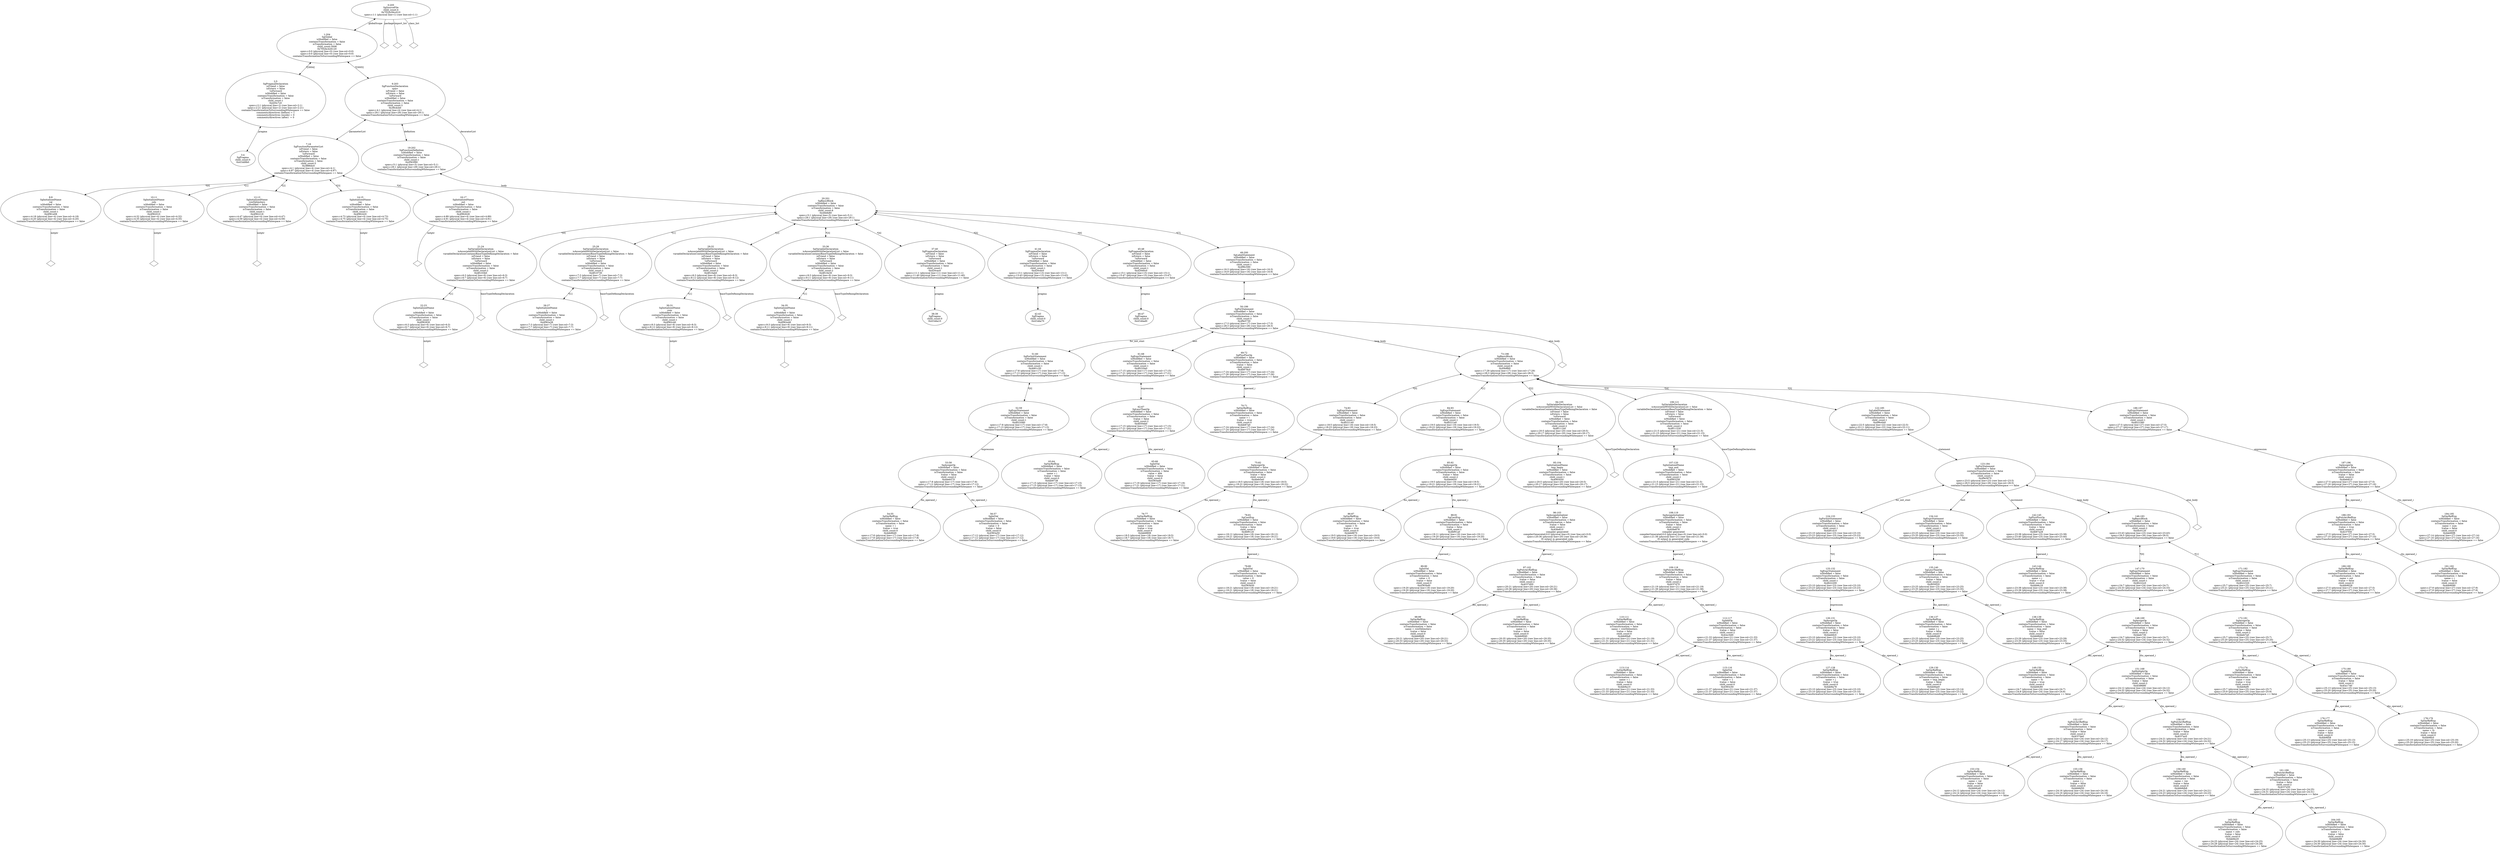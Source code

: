 digraph "G./spmv.c.dot" {
"0x41dd9b0"[label="3:4\nSgPragma\nchild_count:0\n0x41dd9b0\n" ];
"0x420c7c0"[label="2:5\nSgPragmaDeclaration\n isFriend = false \n isExtern = false \n!isForward\nisModified = false\ncontainsTransformation = false\nisTransformation = false\nchild_count:1\n0x420c7c0\nspmv.c:2:1 (physical line=2) (raw line:col=2:1)\nspmv.c:2:21 (physical line=2) (raw line:col=2:21)\ncontainsTransformationToSurroundingWhitespace == false\ncomments/directives (before) = 1\ncomments/directives (inside) = 0\ncomments/directives (after)  = 0\n" ];
"0x420c7c0" -> "0x41dd9b0"[label="pragma" dir=both ];
"0x4081e08"[label="8:9\nSgInitializedName\nval\nisModified = false\ncontainsTransformation = false\nisTransformation = false\nchild_count:1\n0x4081e08\nspmv.c:4:18 (physical line=4) (raw line:col=4:18)\nspmv.c:4:20 (physical line=4) (raw line:col=4:20)\ncontainsTransformationToSurroundingWhitespace == false\n" ];
"0x4081e08" -> "0x4081e08__initptr__null"[label="initptr" dir=none ];
"0x4081e08__initptr__null"[label="" shape=diamond ];
"0x4082010"[label="10:11\nSgInitializedName\ncols\nisModified = false\ncontainsTransformation = false\nisTransformation = false\nchild_count:1\n0x4082010\nspmv.c:4:32 (physical line=4) (raw line:col=4:32)\nspmv.c:4:35 (physical line=4) (raw line:col=4:35)\ncontainsTransformationToSurroundingWhitespace == false\n" ];
"0x4082010" -> "0x4082010__initptr__null"[label="initptr" dir=none ];
"0x4082010__initptr__null"[label="" shape=diamond ];
"0x4082218"[label="12:13\nSgInitializedName\nrowDelimiters\nisModified = false\ncontainsTransformation = false\nisTransformation = false\nchild_count:1\n0x4082218\nspmv.c:4:47 (physical line=4) (raw line:col=4:47)\nspmv.c:4:59 (physical line=4) (raw line:col=4:59)\ncontainsTransformationToSurroundingWhitespace == false\n" ];
"0x4082218" -> "0x4082218__initptr__null"[label="initptr" dir=none ];
"0x4082218__initptr__null"[label="" shape=diamond ];
"0x4082420"[label="14:15\nSgInitializedName\nvec\nisModified = false\ncontainsTransformation = false\nisTransformation = false\nchild_count:1\n0x4082420\nspmv.c:4:73 (physical line=4) (raw line:col=4:73)\nspmv.c:4:75 (physical line=4) (raw line:col=4:75)\ncontainsTransformationToSurroundingWhitespace == false\n" ];
"0x4082420" -> "0x4082420__initptr__null"[label="initptr" dir=none ];
"0x4082420__initptr__null"[label="" shape=diamond ];
"0x4082628"[label="16:17\nSgInitializedName\nout\nisModified = false\ncontainsTransformation = false\nisTransformation = false\nchild_count:1\n0x4082628\nspmv.c:4:89 (physical line=4) (raw line:col=4:89)\nspmv.c:4:91 (physical line=4) (raw line:col=4:91)\ncontainsTransformationToSurroundingWhitespace == false\n" ];
"0x4082628" -> "0x4082628__initptr__null"[label="initptr" dir=none ];
"0x4082628__initptr__null"[label="" shape=diamond ];
"0x3886dc0"[label="7:18\nSgFunctionParameterList\n isFriend = false \n isExtern = false \n!isForward\nisModified = false\ncontainsTransformation = false\nisTransformation = false\nchild_count:5\n0x3886dc0\nspmv.c:4:1 (physical line=4) (raw line:col=4:1)\nspmv.c:4:97 (physical line=4) (raw line:col=4:97)\ncontainsTransformationToSurroundingWhitespace == false\n" ];
"0x3886dc0" -> "0x4081e08"[label="*[0]" dir=both ];
"0x3886dc0" -> "0x4082010"[label="*[1]" dir=both ];
"0x3886dc0" -> "0x4082218"[label="*[2]" dir=both ];
"0x3886dc0" -> "0x4082420"[label="*[3]" dir=both ];
"0x3886dc0" -> "0x4082628"[label="*[4]" dir=both ];
"0x4082830"[label="22:23\nSgInitializedName\ni\nisModified = false\ncontainsTransformation = false\nisTransformation = false\nchild_count:1\n0x4082830\nspmv.c:6:3 (physical line=6) (raw line:col=6:3)\nspmv.c:6:7 (physical line=6) (raw line:col=6:7)\ncontainsTransformationToSurroundingWhitespace == false\n" ];
"0x4082830" -> "0x4082830__initptr__null"[label="initptr" dir=none ];
"0x4082830__initptr__null"[label="" shape=diamond ];
"0x46103b0"[label="21:24\nSgVariableDeclaration\n isAssociatedWithDeclarationList = false \n variableDeclarationContainsBaseTypeDefiningDeclaration = false \n isFriend = false \n isExtern = false \n!isForward\nisModified = false\ncontainsTransformation = false\nisTransformation = false\nchild_count:2\n0x46103b0\nspmv.c:6:3 (physical line=6) (raw line:col=6:3)\nspmv.c:6:7 (physical line=6) (raw line:col=6:7)\ncontainsTransformationToSurroundingWhitespace == false\n" ];
"0x46103b0" -> "0x46103b0__baseTypeDefiningDeclaration__null"[label="baseTypeDefiningDeclaration" dir=none ];
"0x46103b0__baseTypeDefiningDeclaration__null"[label="" shape=diamond ];
"0x46103b0" -> "0x4082830"[label="*[1]" dir=both ];
"0x4082a38"[label="26:27\nSgInitializedName\nj\nisModified = false\ncontainsTransformation = false\nisTransformation = false\nchild_count:1\n0x4082a38\nspmv.c:7:3 (physical line=7) (raw line:col=7:3)\nspmv.c:7:7 (physical line=7) (raw line:col=7:7)\ncontainsTransformationToSurroundingWhitespace == false\n" ];
"0x4082a38" -> "0x4082a38__initptr__null"[label="initptr" dir=none ];
"0x4082a38__initptr__null"[label="" shape=diamond ];
"0x4610730"[label="25:28\nSgVariableDeclaration\n isAssociatedWithDeclarationList = false \n variableDeclarationContainsBaseTypeDefiningDeclaration = false \n isFriend = false \n isExtern = false \n!isForward\nisModified = false\ncontainsTransformation = false\nisTransformation = false\nchild_count:2\n0x4610730\nspmv.c:7:3 (physical line=7) (raw line:col=7:3)\nspmv.c:7:7 (physical line=7) (raw line:col=7:7)\ncontainsTransformationToSurroundingWhitespace == false\n" ];
"0x4610730" -> "0x4610730__baseTypeDefiningDeclaration__null"[label="baseTypeDefiningDeclaration" dir=none ];
"0x4610730__baseTypeDefiningDeclaration__null"[label="" shape=diamond ];
"0x4610730" -> "0x4082a38"[label="*[1]" dir=both ];
"0x4082c40"[label="30:31\nSgInitializedName\nsum\nisModified = false\ncontainsTransformation = false\nisTransformation = false\nchild_count:1\n0x4082c40\nspmv.c:8:3 (physical line=8) (raw line:col=8:3)\nspmv.c:8:12 (physical line=8) (raw line:col=8:12)\ncontainsTransformationToSurroundingWhitespace == false\n" ];
"0x4082c40" -> "0x4082c40__initptr__null"[label="initptr" dir=none ];
"0x4082c40__initptr__null"[label="" shape=diamond ];
"0x4610ab0"[label="29:32\nSgVariableDeclaration\n isAssociatedWithDeclarationList = false \n variableDeclarationContainsBaseTypeDefiningDeclaration = false \n isFriend = false \n isExtern = false \n!isForward\nisModified = false\ncontainsTransformation = false\nisTransformation = false\nchild_count:2\n0x4610ab0\nspmv.c:8:3 (physical line=8) (raw line:col=8:3)\nspmv.c:8:12 (physical line=8) (raw line:col=8:12)\ncontainsTransformationToSurroundingWhitespace == false\n" ];
"0x4610ab0" -> "0x4610ab0__baseTypeDefiningDeclaration__null"[label="baseTypeDefiningDeclaration" dir=none ];
"0x4610ab0__baseTypeDefiningDeclaration__null"[label="" shape=diamond ];
"0x4610ab0" -> "0x4082c40"[label="*[1]" dir=both ];
"0x4082e48"[label="34:35\nSgInitializedName\nSi\nisModified = false\ncontainsTransformation = false\nisTransformation = false\nchild_count:1\n0x4082e48\nspmv.c:9:3 (physical line=9) (raw line:col=9:3)\nspmv.c:9:11 (physical line=9) (raw line:col=9:11)\ncontainsTransformationToSurroundingWhitespace == false\n" ];
"0x4082e48" -> "0x4082e48__initptr__null"[label="initptr" dir=none ];
"0x4082e48__initptr__null"[label="" shape=diamond ];
"0x4610e30"[label="33:36\nSgVariableDeclaration\n isAssociatedWithDeclarationList = false \n variableDeclarationContainsBaseTypeDefiningDeclaration = false \n isFriend = false \n isExtern = false \n!isForward\nisModified = false\ncontainsTransformation = false\nisTransformation = false\nchild_count:2\n0x4610e30\nspmv.c:9:3 (physical line=9) (raw line:col=9:3)\nspmv.c:9:11 (physical line=9) (raw line:col=9:11)\ncontainsTransformationToSurroundingWhitespace == false\n" ];
"0x4610e30" -> "0x4610e30__baseTypeDefiningDeclaration__null"[label="baseTypeDefiningDeclaration" dir=none ];
"0x4610e30__baseTypeDefiningDeclaration__null"[label="" shape=diamond ];
"0x4610e30" -> "0x4082e48"[label="*[1]" dir=both ];
"0x41dda10"[label="38:39\nSgPragma\nchild_count:0\n0x41dda10\n" ];
"0x420cac0"[label="37:40\nSgPragmaDeclaration\n isFriend = false \n isExtern = false \n!isForward\nisModified = false\ncontainsTransformation = false\nisTransformation = false\nchild_count:1\n0x420cac0\nspmv.c:11:1 (physical line=11) (raw line:col=11:1)\nspmv.c:11:40 (physical line=11) (raw line:col=11:40)\ncontainsTransformationToSurroundingWhitespace == false\n" ];
"0x420cac0" -> "0x41dda10"[label="pragma" dir=both ];
"0x41dda70"[label="42:43\nSgPragma\nchild_count:0\n0x41dda70\n" ];
"0x420cdc0"[label="41:44\nSgPragmaDeclaration\n isFriend = false \n isExtern = false \n!isForward\nisModified = false\ncontainsTransformation = false\nisTransformation = false\nchild_count:1\n0x420cdc0\nspmv.c:13:1 (physical line=13) (raw line:col=13:1)\nspmv.c:13:43 (physical line=13) (raw line:col=13:43)\ncontainsTransformationToSurroundingWhitespace == false\n" ];
"0x420cdc0" -> "0x41dda70"[label="pragma" dir=both ];
"0x41ddad0"[label="46:47\nSgPragma\nchild_count:0\n0x41ddad0\n" ];
"0x420d0c0"[label="45:48\nSgPragmaDeclaration\n isFriend = false \n isExtern = false \n!isForward\nisModified = false\ncontainsTransformation = false\nisTransformation = false\nchild_count:1\n0x420d0c0\nspmv.c:15:1 (physical line=15) (raw line:col=15:1)\nspmv.c:15:47 (physical line=15) (raw line:col=15:47)\ncontainsTransformationToSurroundingWhitespace == false\n" ];
"0x420d0c0" -> "0x41ddad0"[label="pragma" dir=both ];
"0x4ab86d0"[label="54:55\nSgVarRefExp\nisModified = false\ncontainsTransformation = false\nisTransformation = false\n name = i\n lvalue = true\nchild_count:0\n0x4ab86d0\nspmv.c:17:8 (physical line=17) (raw line:col=17:8)\nspmv.c:17:8 (physical line=17) (raw line:col=17:8)\ncontainsTransformationToSurroundingWhitespace == false\n" ];
"0x4383a50"[label="56:57\nSgIntVal\nisModified = false\ncontainsTransformation = false\nisTransformation = false\n value = 0\n lvalue = false\nchild_count:0\n0x4383a50\nspmv.c:17:12 (physical line=17) (raw line:col=17:12)\nspmv.c:17:12 (physical line=17) (raw line:col=17:12)\ncontainsTransformationToSurroundingWhitespace == false\n" ];
"0x4aeb570"[label="53:58\nSgAssignOp\nisModified = false\ncontainsTransformation = false\nisTransformation = false\n lvalue = false\nchild_count:2\n0x4aeb570\nspmv.c:17:8 (physical line=17) (raw line:col=17:8)\nspmv.c:17:12 (physical line=17) (raw line:col=17:12)\ncontainsTransformationToSurroundingWhitespace == false\n" ];
"0x4aeb570" -> "0x4ab86d0"[label="lhs_operand_i" dir=both ];
"0x4aeb570" -> "0x4383a50"[label="rhs_operand_i" dir=both ];
"0x4b22080"[label="52:59\nSgExprStatement\nisModified = false\ncontainsTransformation = false\nisTransformation = false\nchild_count:1\n0x4b22080\nspmv.c:17:8 (physical line=17) (raw line:col=17:8)\nspmv.c:17:13 (physical line=17) (raw line:col=17:13)\ncontainsTransformationToSurroundingWhitespace == false\n" ];
"0x4b22080" -> "0x4aeb570"[label="expression" dir=both ];
"0x4a81c30"[label="51:60\nSgForInitStatement\nisModified = false\ncontainsTransformation = false\nisTransformation = false\nchild_count:1\n0x4a81c30\nspmv.c:17:8 (physical line=17) (raw line:col=17:8)\nspmv.c:17:13 (physical line=17) (raw line:col=17:13)\ncontainsTransformationToSurroundingWhitespace == false\n" ];
"0x4a81c30" -> "0x4b22080"[label="*[0]" dir=both ];
"0x4ab8738"[label="63:64\nSgVarRefExp\nisModified = false\ncontainsTransformation = false\nisTransformation = false\n name = i\n lvalue = false\nchild_count:0\n0x4ab8738\nspmv.c:17:15 (physical line=17) (raw line:col=17:15)\nspmv.c:17:15 (physical line=17) (raw line:col=17:15)\ncontainsTransformationToSurroundingWhitespace == false\n" ];
"0x4383ad0"[label="65:66\nSgIntVal\nisModified = false\ncontainsTransformation = false\nisTransformation = false\n value = 494\n lvalue = false\nchild_count:0\n0x4383ad0\nspmv.c:17:19 (physical line=17) (raw line:col=17:19)\nspmv.c:17:21 (physical line=17) (raw line:col=17:21)\ncontainsTransformationToSurroundingWhitespace == false\n" ];
"0x4b50eb0"[label="62:67\nSgLessThanOp\nisModified = false\ncontainsTransformation = false\nisTransformation = false\n lvalue = false\nchild_count:2\n0x4b50eb0\nspmv.c:17:15 (physical line=17) (raw line:col=17:15)\nspmv.c:17:21 (physical line=17) (raw line:col=17:21)\ncontainsTransformationToSurroundingWhitespace == false\n" ];
"0x4b50eb0" -> "0x4ab8738"[label="lhs_operand_i" dir=both ];
"0x4b50eb0" -> "0x4383ad0"[label="rhs_operand_i" dir=both ];
"0x4b220e0"[label="61:68\nSgExprStatement\nisModified = false\ncontainsTransformation = false\nisTransformation = false\nchild_count:1\n0x4b220e0\nspmv.c:17:15 (physical line=17) (raw line:col=17:15)\nspmv.c:17:21 (physical line=17) (raw line:col=17:21)\ncontainsTransformationToSurroundingWhitespace == false\n" ];
"0x4b220e0" -> "0x4b50eb0"[label="expression" dir=both ];
"0x4ab87a0"[label="70:71\nSgVarRefExp\nisModified = false\ncontainsTransformation = false\nisTransformation = false\n name = i\n lvalue = true\nchild_count:0\n0x4ab87a0\nspmv.c:17:24 (physical line=17) (raw line:col=17:24)\nspmv.c:17:24 (physical line=17) (raw line:col=17:24)\ncontainsTransformationToSurroundingWhitespace == false\n" ];
"0x4b879c0"[label="69:72\nSgPlusPlusOp\nisModified = false\ncontainsTransformation = false\nisTransformation = false\n lvalue = false\nchild_count:1\n0x4b879c0\nspmv.c:17:24 (physical line=17) (raw line:col=17:24)\nspmv.c:17:26 (physical line=17) (raw line:col=17:26)\ncontainsTransformationToSurroundingWhitespace == false\n" ];
"0x4b879c0" -> "0x4ab87a0"[label="operand_i" dir=both ];
"0x4ab8808"[label="76:77\nSgVarRefExp\nisModified = false\ncontainsTransformation = false\nisTransformation = false\n name = sum\n lvalue = true\nchild_count:0\n0x4ab8808\nspmv.c:18:5 (physical line=18) (raw line:col=18:5)\nspmv.c:18:7 (physical line=18) (raw line:col=18:7)\ncontainsTransformationToSurroundingWhitespace == false\n" ];
"0x4383b50"[label="79:80\nSgIntVal\nisModified = false\ncontainsTransformation = false\nisTransformation = false\n value = 0\n lvalue = false\nchild_count:0\n0x4383b50\nspmv.c:18:21 (physical line=18) (raw line:col=18:21)\nspmv.c:18:21 (physical line=18) (raw line:col=18:21)\ncontainsTransformationToSurroundingWhitespace == false\n" ];
"0x4bf9120"[label="78:81\nSgCastExp\nisModified = false\ncontainsTransformation = false\nisTransformation = false\n lvalue = false\nchild_count:1\n0x4bf9120\nspmv.c:18:12 (physical line=18) (raw line:col=18:12)\nspmv.c:18:21 (physical line=18) (raw line:col=18:21)\ncontainsTransformationToSurroundingWhitespace == false\n" ];
"0x4bf9120" -> "0x4383b50"[label="operand_i" dir=both ];
"0x4aeb5e0"[label="75:82\nSgAssignOp\nisModified = false\ncontainsTransformation = false\nisTransformation = false\n lvalue = false\nchild_count:2\n0x4aeb5e0\nspmv.c:18:5 (physical line=18) (raw line:col=18:5)\nspmv.c:18:22 (physical line=18) (raw line:col=18:22)\ncontainsTransformationToSurroundingWhitespace == false\n" ];
"0x4aeb5e0" -> "0x4ab8808"[label="lhs_operand_i" dir=both ];
"0x4aeb5e0" -> "0x4bf9120"[label="rhs_operand_i" dir=both ];
"0x4b22140"[label="74:83\nSgExprStatement\nisModified = false\ncontainsTransformation = false\nisTransformation = false\nchild_count:1\n0x4b22140\nspmv.c:18:5 (physical line=18) (raw line:col=18:5)\nspmv.c:18:23 (physical line=18) (raw line:col=18:23)\ncontainsTransformationToSurroundingWhitespace == false\n" ];
"0x4b22140" -> "0x4aeb5e0"[label="expression" dir=both ];
"0x4ab8870"[label="86:87\nSgVarRefExp\nisModified = false\ncontainsTransformation = false\nisTransformation = false\n name = Si\n lvalue = true\nchild_count:0\n0x4ab8870\nspmv.c:19:5 (physical line=19) (raw line:col=19:5)\nspmv.c:19:6 (physical line=19) (raw line:col=19:6)\ncontainsTransformationToSurroundingWhitespace == false\n" ];
"0x4383bd0"[label="89:90\nSgIntVal\nisModified = false\ncontainsTransformation = false\nisTransformation = false\n value = 0\n lvalue = false\nchild_count:0\n0x4383bd0\nspmv.c:19:20 (physical line=19) (raw line:col=19:20)\nspmv.c:19:20 (physical line=19) (raw line:col=19:20)\ncontainsTransformationToSurroundingWhitespace == false\n" ];
"0x4bf91a0"[label="88:91\nSgCastExp\nisModified = false\ncontainsTransformation = false\nisTransformation = false\n lvalue = false\nchild_count:1\n0x4bf91a0\nspmv.c:19:11 (physical line=19) (raw line:col=19:11)\nspmv.c:19:20 (physical line=19) (raw line:col=19:20)\ncontainsTransformationToSurroundingWhitespace == false\n" ];
"0x4bf91a0" -> "0x4383bd0"[label="operand_i" dir=both ];
"0x4aeb650"[label="85:92\nSgAssignOp\nisModified = false\ncontainsTransformation = false\nisTransformation = false\n lvalue = false\nchild_count:2\n0x4aeb650\nspmv.c:19:5 (physical line=19) (raw line:col=19:5)\nspmv.c:19:21 (physical line=19) (raw line:col=19:21)\ncontainsTransformationToSurroundingWhitespace == false\n" ];
"0x4aeb650" -> "0x4ab8870"[label="lhs_operand_i" dir=both ];
"0x4aeb650" -> "0x4bf91a0"[label="rhs_operand_i" dir=both ];
"0x4b221a0"[label="84:93\nSgExprStatement\nisModified = false\ncontainsTransformation = false\nisTransformation = false\nchild_count:1\n0x4b221a0\nspmv.c:19:5 (physical line=19) (raw line:col=19:5)\nspmv.c:19:22 (physical line=19) (raw line:col=19:22)\ncontainsTransformationToSurroundingWhitespace == false\n" ];
"0x4b221a0" -> "0x4aeb650"[label="expression" dir=both ];
"0x4ab88d8"[label="98:99\nSgVarRefExp\nisModified = false\ncontainsTransformation = false\nisTransformation = false\n name = rowDelimiters\n lvalue = false\nchild_count:0\n0x4ab88d8\nspmv.c:20:21 (physical line=20) (raw line:col=20:21)\nspmv.c:20:33 (physical line=20) (raw line:col=20:33)\ncontainsTransformationToSurroundingWhitespace == false\n" ];
"0x4ab8940"[label="100:101\nSgVarRefExp\nisModified = false\ncontainsTransformation = false\nisTransformation = false\n name = i\n lvalue = false\nchild_count:0\n0x4ab8940\nspmv.c:20:35 (physical line=20) (raw line:col=20:35)\nspmv.c:20:35 (physical line=20) (raw line:col=20:35)\ncontainsTransformationToSurroundingWhitespace == false\n" ];
"0x4c37d00"[label="97:102\nSgPntrArrRefExp\nisModified = false\ncontainsTransformation = false\nisTransformation = false\n lvalue = false\nchild_count:2\n0x4c37d00\nspmv.c:20:21 (physical line=20) (raw line:col=20:21)\nspmv.c:20:36 (physical line=20) (raw line:col=20:36)\ncontainsTransformationToSurroundingWhitespace == false\n" ];
"0x4c37d00" -> "0x4ab88d8"[label="lhs_operand_i" dir=both ];
"0x4c37d00" -> "0x4ab8940"[label="rhs_operand_i" dir=both ];
"0x4c6e810"[label="96:103\nSgAssignInitializer\nisModified = false\ncontainsTransformation = false\nisTransformation = false\n lvalue = false\nchild_count:1\n0x4c6e810\ncompiler generated\ncompilerGenerated:0:0 (physical line=0) (raw line:col=0:0)\nspmv.c:20:36 (physical line=20) (raw line:col=20:36)\nIS output in generated code\ncontainsTransformationToSurroundingWhitespace == false\n" ];
"0x4c6e810" -> "0x4c37d00"[label="operand_i" dir=both ];
"0x4083050"[label="95:104\nSgInitializedName\ntmp_begin\nisModified = false\ncontainsTransformation = false\nisTransformation = false\nchild_count:1\n0x4083050\nspmv.c:20:5 (physical line=20) (raw line:col=20:5)\nspmv.c:20:17 (physical line=20) (raw line:col=20:17)\ncontainsTransformationToSurroundingWhitespace == false\n" ];
"0x4083050" -> "0x4c6e810"[label="initptr" dir=both ];
"0x46111b0"[label="94:105\nSgVariableDeclaration\n isAssociatedWithDeclarationList = false \n variableDeclarationContainsBaseTypeDefiningDeclaration = false \n isFriend = false \n isExtern = false \n!isForward\nisModified = false\ncontainsTransformation = false\nisTransformation = false\nchild_count:2\n0x46111b0\nspmv.c:20:5 (physical line=20) (raw line:col=20:5)\nspmv.c:20:17 (physical line=20) (raw line:col=20:17)\ncontainsTransformationToSurroundingWhitespace == false\n" ];
"0x46111b0" -> "0x46111b0__baseTypeDefiningDeclaration__null"[label="baseTypeDefiningDeclaration" dir=none ];
"0x46111b0__baseTypeDefiningDeclaration__null"[label="" shape=diamond ];
"0x46111b0" -> "0x4083050"[label="*[1]" dir=both ];
"0x4ab89a8"[label="110:111\nSgVarRefExp\nisModified = false\ncontainsTransformation = false\nisTransformation = false\n name = rowDelimiters\n lvalue = false\nchild_count:0\n0x4ab89a8\nspmv.c:21:19 (physical line=21) (raw line:col=21:19)\nspmv.c:21:31 (physical line=21) (raw line:col=21:31)\ncontainsTransformationToSurroundingWhitespace == false\n" ];
"0x4ab8a10"[label="113:114\nSgVarRefExp\nisModified = false\ncontainsTransformation = false\nisTransformation = false\n name = i\n lvalue = false\nchild_count:0\n0x4ab8a10\nspmv.c:21:33 (physical line=21) (raw line:col=21:33)\nspmv.c:21:33 (physical line=21) (raw line:col=21:33)\ncontainsTransformationToSurroundingWhitespace == false\n" ];
"0x4383c50"[label="115:116\nSgIntVal\nisModified = false\ncontainsTransformation = false\nisTransformation = false\n value = 1\n lvalue = false\nchild_count:0\n0x4383c50\nspmv.c:21:37 (physical line=21) (raw line:col=21:37)\nspmv.c:21:37 (physical line=21) (raw line:col=21:37)\ncontainsTransformationToSurroundingWhitespace == false\n" ];
"0x4ca16d0"[label="112:117\nSgAddOp\nisModified = false\ncontainsTransformation = false\nisTransformation = false\n lvalue = false\nchild_count:2\n0x4ca16d0\nspmv.c:21:33 (physical line=21) (raw line:col=21:33)\nspmv.c:21:37 (physical line=21) (raw line:col=21:37)\ncontainsTransformationToSurroundingWhitespace == false\n" ];
"0x4ca16d0" -> "0x4ab8a10"[label="lhs_operand_i" dir=both ];
"0x4ca16d0" -> "0x4383c50"[label="rhs_operand_i" dir=both ];
"0x4c37d70"[label="109:118\nSgPntrArrRefExp\nisModified = false\ncontainsTransformation = false\nisTransformation = false\n lvalue = false\nchild_count:2\n0x4c37d70\nspmv.c:21:19 (physical line=21) (raw line:col=21:19)\nspmv.c:21:38 (physical line=21) (raw line:col=21:38)\ncontainsTransformationToSurroundingWhitespace == false\n" ];
"0x4c37d70" -> "0x4ab89a8"[label="lhs_operand_i" dir=both ];
"0x4c37d70" -> "0x4ca16d0"[label="rhs_operand_i" dir=both ];
"0x4c6e878"[label="108:119\nSgAssignInitializer\nisModified = false\ncontainsTransformation = false\nisTransformation = false\n lvalue = false\nchild_count:1\n0x4c6e878\ncompiler generated\ncompilerGenerated:0:0 (physical line=0) (raw line:col=0:0)\nspmv.c:21:38 (physical line=21) (raw line:col=21:38)\nIS output in generated code\ncontainsTransformationToSurroundingWhitespace == false\n" ];
"0x4c6e878" -> "0x4c37d70"[label="operand_i" dir=both ];
"0x4083258"[label="107:120\nSgInitializedName\ntmp_end\nisModified = false\ncontainsTransformation = false\nisTransformation = false\nchild_count:1\n0x4083258\nspmv.c:21:5 (physical line=21) (raw line:col=21:5)\nspmv.c:21:15 (physical line=21) (raw line:col=21:15)\ncontainsTransformationToSurroundingWhitespace == false\n" ];
"0x4083258" -> "0x4c6e878"[label="initptr" dir=both ];
"0x4611530"[label="106:121\nSgVariableDeclaration\n isAssociatedWithDeclarationList = false \n variableDeclarationContainsBaseTypeDefiningDeclaration = false \n isFriend = false \n isExtern = false \n!isForward\nisModified = false\ncontainsTransformation = false\nisTransformation = false\nchild_count:2\n0x4611530\nspmv.c:21:5 (physical line=21) (raw line:col=21:5)\nspmv.c:21:15 (physical line=21) (raw line:col=21:15)\ncontainsTransformationToSurroundingWhitespace == false\n" ];
"0x4611530" -> "0x4611530__baseTypeDefiningDeclaration__null"[label="baseTypeDefiningDeclaration" dir=none ];
"0x4611530__baseTypeDefiningDeclaration__null"[label="" shape=diamond ];
"0x4611530" -> "0x4083258"[label="*[1]" dir=both ];
"0x4ab8a78"[label="127:128\nSgVarRefExp\nisModified = false\ncontainsTransformation = false\nisTransformation = false\n name = j\n lvalue = true\nchild_count:0\n0x4ab8a78\nspmv.c:23:10 (physical line=23) (raw line:col=23:10)\nspmv.c:23:10 (physical line=23) (raw line:col=23:10)\ncontainsTransformationToSurroundingWhitespace == false\n" ];
"0x4ab8ae0"[label="129:130\nSgVarRefExp\nisModified = false\ncontainsTransformation = false\nisTransformation = false\n name = tmp_begin\n lvalue = false\nchild_count:0\n0x4ab8ae0\nspmv.c:23:14 (physical line=23) (raw line:col=23:14)\nspmv.c:23:22 (physical line=23) (raw line:col=23:22)\ncontainsTransformationToSurroundingWhitespace == false\n" ];
"0x4aeb6c0"[label="126:131\nSgAssignOp\nisModified = false\ncontainsTransformation = false\nisTransformation = false\n lvalue = false\nchild_count:2\n0x4aeb6c0\nspmv.c:23:10 (physical line=23) (raw line:col=23:10)\nspmv.c:23:22 (physical line=23) (raw line:col=23:22)\ncontainsTransformationToSurroundingWhitespace == false\n" ];
"0x4aeb6c0" -> "0x4ab8a78"[label="lhs_operand_i" dir=both ];
"0x4aeb6c0" -> "0x4ab8ae0"[label="rhs_operand_i" dir=both ];
"0x4b22200"[label="125:132\nSgExprStatement\nisModified = false\ncontainsTransformation = false\nisTransformation = false\nchild_count:1\n0x4b22200\nspmv.c:23:10 (physical line=23) (raw line:col=23:10)\nspmv.c:23:23 (physical line=23) (raw line:col=23:23)\ncontainsTransformationToSurroundingWhitespace == false\n" ];
"0x4b22200" -> "0x4aeb6c0"[label="expression" dir=both ];
"0x4a81d10"[label="124:133\nSgForInitStatement\nisModified = false\ncontainsTransformation = false\nisTransformation = false\nchild_count:1\n0x4a81d10\nspmv.c:23:10 (physical line=23) (raw line:col=23:10)\nspmv.c:23:23 (physical line=23) (raw line:col=23:23)\ncontainsTransformationToSurroundingWhitespace == false\n" ];
"0x4a81d10" -> "0x4b22200"[label="*[0]" dir=both ];
"0x4ab8b48"[label="136:137\nSgVarRefExp\nisModified = false\ncontainsTransformation = false\nisTransformation = false\n name = j\n lvalue = false\nchild_count:0\n0x4ab8b48\nspmv.c:23:25 (physical line=23) (raw line:col=23:25)\nspmv.c:23:25 (physical line=23) (raw line:col=23:25)\ncontainsTransformationToSurroundingWhitespace == false\n" ];
"0x4ab8bb0"[label="138:139\nSgVarRefExp\nisModified = false\ncontainsTransformation = false\nisTransformation = false\n name = tmp_end\n lvalue = false\nchild_count:0\n0x4ab8bb0\nspmv.c:23:29 (physical line=23) (raw line:col=23:29)\nspmv.c:23:35 (physical line=23) (raw line:col=23:35)\ncontainsTransformationToSurroundingWhitespace == false\n" ];
"0x4b50f20"[label="135:140\nSgLessThanOp\nisModified = false\ncontainsTransformation = false\nisTransformation = false\n lvalue = false\nchild_count:2\n0x4b50f20\nspmv.c:23:25 (physical line=23) (raw line:col=23:25)\nspmv.c:23:35 (physical line=23) (raw line:col=23:35)\ncontainsTransformationToSurroundingWhitespace == false\n" ];
"0x4b50f20" -> "0x4ab8b48"[label="lhs_operand_i" dir=both ];
"0x4b50f20" -> "0x4ab8bb0"[label="rhs_operand_i" dir=both ];
"0x4b22260"[label="134:141\nSgExprStatement\nisModified = false\ncontainsTransformation = false\nisTransformation = false\nchild_count:1\n0x4b22260\nspmv.c:23:25 (physical line=23) (raw line:col=23:25)\nspmv.c:23:35 (physical line=23) (raw line:col=23:35)\ncontainsTransformationToSurroundingWhitespace == false\n" ];
"0x4b22260" -> "0x4b50f20"[label="expression" dir=both ];
"0x4ab8c18"[label="143:144\nSgVarRefExp\nisModified = false\ncontainsTransformation = false\nisTransformation = false\n name = j\n lvalue = true\nchild_count:0\n0x4ab8c18\nspmv.c:23:38 (physical line=23) (raw line:col=23:38)\nspmv.c:23:38 (physical line=23) (raw line:col=23:38)\ncontainsTransformationToSurroundingWhitespace == false\n" ];
"0x4b87a28"[label="142:145\nSgPlusPlusOp\nisModified = false\ncontainsTransformation = false\nisTransformation = false\n lvalue = false\nchild_count:1\n0x4b87a28\nspmv.c:23:38 (physical line=23) (raw line:col=23:38)\nspmv.c:23:40 (physical line=23) (raw line:col=23:40)\ncontainsTransformationToSurroundingWhitespace == false\n" ];
"0x4b87a28" -> "0x4ab8c18"[label="operand_i" dir=both ];
"0x4ab8c80"[label="149:150\nSgVarRefExp\nisModified = false\ncontainsTransformation = false\nisTransformation = false\n name = Si\n lvalue = true\nchild_count:0\n0x4ab8c80\nspmv.c:24:7 (physical line=24) (raw line:col=24:7)\nspmv.c:24:8 (physical line=24) (raw line:col=24:8)\ncontainsTransformationToSurroundingWhitespace == false\n" ];
"0x4ab8ce8"[label="153:154\nSgVarRefExp\nisModified = false\ncontainsTransformation = false\nisTransformation = false\n name = val\n lvalue = false\nchild_count:0\n0x4ab8ce8\nspmv.c:24:12 (physical line=24) (raw line:col=24:12)\nspmv.c:24:14 (physical line=24) (raw line:col=24:14)\ncontainsTransformationToSurroundingWhitespace == false\n" ];
"0x4ab8d50"[label="155:156\nSgVarRefExp\nisModified = false\ncontainsTransformation = false\nisTransformation = false\n name = j\n lvalue = false\nchild_count:0\n0x4ab8d50\nspmv.c:24:16 (physical line=24) (raw line:col=24:16)\nspmv.c:24:16 (physical line=24) (raw line:col=24:16)\ncontainsTransformationToSurroundingWhitespace == false\n" ];
"0x4c37de0"[label="152:157\nSgPntrArrRefExp\nisModified = false\ncontainsTransformation = false\nisTransformation = false\n lvalue = false\nchild_count:2\n0x4c37de0\nspmv.c:24:12 (physical line=24) (raw line:col=24:12)\nspmv.c:24:17 (physical line=24) (raw line:col=24:17)\ncontainsTransformationToSurroundingWhitespace == false\n" ];
"0x4c37de0" -> "0x4ab8ce8"[label="lhs_operand_i" dir=both ];
"0x4c37de0" -> "0x4ab8d50"[label="rhs_operand_i" dir=both ];
"0x4ab8db8"[label="159:160\nSgVarRefExp\nisModified = false\ncontainsTransformation = false\nisTransformation = false\n name = vec\n lvalue = false\nchild_count:0\n0x4ab8db8\nspmv.c:24:21 (physical line=24) (raw line:col=24:21)\nspmv.c:24:23 (physical line=24) (raw line:col=24:23)\ncontainsTransformationToSurroundingWhitespace == false\n" ];
"0x4ab8e20"[label="162:163\nSgVarRefExp\nisModified = false\ncontainsTransformation = false\nisTransformation = false\n name = cols\n lvalue = false\nchild_count:0\n0x4ab8e20\nspmv.c:24:25 (physical line=24) (raw line:col=24:25)\nspmv.c:24:28 (physical line=24) (raw line:col=24:28)\ncontainsTransformationToSurroundingWhitespace == false\n" ];
"0x4ab8e88"[label="164:165\nSgVarRefExp\nisModified = false\ncontainsTransformation = false\nisTransformation = false\n name = j\n lvalue = false\nchild_count:0\n0x4ab8e88\nspmv.c:24:30 (physical line=24) (raw line:col=24:30)\nspmv.c:24:30 (physical line=24) (raw line:col=24:30)\ncontainsTransformationToSurroundingWhitespace == false\n" ];
"0x4c37e50"[label="161:166\nSgPntrArrRefExp\nisModified = false\ncontainsTransformation = false\nisTransformation = false\n lvalue = false\nchild_count:2\n0x4c37e50\nspmv.c:24:25 (physical line=24) (raw line:col=24:25)\nspmv.c:24:31 (physical line=24) (raw line:col=24:31)\ncontainsTransformationToSurroundingWhitespace == false\n" ];
"0x4c37e50" -> "0x4ab8e20"[label="lhs_operand_i" dir=both ];
"0x4c37e50" -> "0x4ab8e88"[label="rhs_operand_i" dir=both ];
"0x4c37ec0"[label="158:167\nSgPntrArrRefExp\nisModified = false\ncontainsTransformation = false\nisTransformation = false\n lvalue = false\nchild_count:2\n0x4c37ec0\nspmv.c:24:21 (physical line=24) (raw line:col=24:21)\nspmv.c:24:32 (physical line=24) (raw line:col=24:32)\ncontainsTransformationToSurroundingWhitespace == false\n" ];
"0x4c37ec0" -> "0x4ab8db8"[label="lhs_operand_i" dir=both ];
"0x4c37ec0" -> "0x4c37e50"[label="rhs_operand_i" dir=both ];
"0x4cd8680"[label="151:168\nSgMultiplyOp\nisModified = false\ncontainsTransformation = false\nisTransformation = false\n lvalue = false\nchild_count:2\n0x4cd8680\nspmv.c:24:12 (physical line=24) (raw line:col=24:12)\nspmv.c:24:32 (physical line=24) (raw line:col=24:32)\ncontainsTransformationToSurroundingWhitespace == false\n" ];
"0x4cd8680" -> "0x4c37de0"[label="lhs_operand_i" dir=both ];
"0x4cd8680" -> "0x4c37ec0"[label="rhs_operand_i" dir=both ];
"0x4aeb730"[label="148:169\nSgAssignOp\nisModified = false\ncontainsTransformation = false\nisTransformation = false\n lvalue = false\nchild_count:2\n0x4aeb730\nspmv.c:24:7 (physical line=24) (raw line:col=24:7)\nspmv.c:24:32 (physical line=24) (raw line:col=24:32)\ncontainsTransformationToSurroundingWhitespace == false\n" ];
"0x4aeb730" -> "0x4ab8c80"[label="lhs_operand_i" dir=both ];
"0x4aeb730" -> "0x4cd8680"[label="rhs_operand_i" dir=both ];
"0x4b222c0"[label="147:170\nSgExprStatement\nisModified = false\ncontainsTransformation = false\nisTransformation = false\nchild_count:1\n0x4b222c0\nspmv.c:24:7 (physical line=24) (raw line:col=24:7)\nspmv.c:24:33 (physical line=24) (raw line:col=24:33)\ncontainsTransformationToSurroundingWhitespace == false\n" ];
"0x4b222c0" -> "0x4aeb730"[label="expression" dir=both ];
"0x4ab8ef0"[label="173:174\nSgVarRefExp\nisModified = false\ncontainsTransformation = false\nisTransformation = false\n name = sum\n lvalue = true\nchild_count:0\n0x4ab8ef0\nspmv.c:25:7 (physical line=25) (raw line:col=25:7)\nspmv.c:25:9 (physical line=25) (raw line:col=25:9)\ncontainsTransformationToSurroundingWhitespace == false\n" ];
"0x4ab8f58"[label="176:177\nSgVarRefExp\nisModified = false\ncontainsTransformation = false\nisTransformation = false\n name = sum\n lvalue = false\nchild_count:0\n0x4ab8f58\nspmv.c:25:13 (physical line=25) (raw line:col=25:13)\nspmv.c:25:15 (physical line=25) (raw line:col=25:15)\ncontainsTransformationToSurroundingWhitespace == false\n" ];
"0x4ab8fc0"[label="178:179\nSgVarRefExp\nisModified = false\ncontainsTransformation = false\nisTransformation = false\n name = Si\n lvalue = false\nchild_count:0\n0x4ab8fc0\nspmv.c:25:19 (physical line=25) (raw line:col=25:19)\nspmv.c:25:20 (physical line=25) (raw line:col=25:20)\ncontainsTransformationToSurroundingWhitespace == false\n" ];
"0x4ca1740"[label="175:180\nSgAddOp\nisModified = false\ncontainsTransformation = false\nisTransformation = false\n lvalue = false\nchild_count:2\n0x4ca1740\nspmv.c:25:13 (physical line=25) (raw line:col=25:13)\nspmv.c:25:20 (physical line=25) (raw line:col=25:20)\ncontainsTransformationToSurroundingWhitespace == false\n" ];
"0x4ca1740" -> "0x4ab8f58"[label="lhs_operand_i" dir=both ];
"0x4ca1740" -> "0x4ab8fc0"[label="rhs_operand_i" dir=both ];
"0x4aeb7a0"[label="172:181\nSgAssignOp\nisModified = false\ncontainsTransformation = false\nisTransformation = false\n lvalue = false\nchild_count:2\n0x4aeb7a0\nspmv.c:25:7 (physical line=25) (raw line:col=25:7)\nspmv.c:25:20 (physical line=25) (raw line:col=25:20)\ncontainsTransformationToSurroundingWhitespace == false\n" ];
"0x4aeb7a0" -> "0x4ab8ef0"[label="lhs_operand_i" dir=both ];
"0x4aeb7a0" -> "0x4ca1740"[label="rhs_operand_i" dir=both ];
"0x4b22320"[label="171:182\nSgExprStatement\nisModified = false\ncontainsTransformation = false\nisTransformation = false\nchild_count:1\n0x4b22320\nspmv.c:25:7 (physical line=25) (raw line:col=25:7)\nspmv.c:25:21 (physical line=25) (raw line:col=25:21)\ncontainsTransformationToSurroundingWhitespace == false\n" ];
"0x4b22320" -> "0x4aeb7a0"[label="expression" dir=both ];
"0x44c0120"[label="146:183\nSgBasicBlock\nisModified = false\ncontainsTransformation = false\nisTransformation = false\nchild_count:2\n0x44c0120\nspmv.c:23:43 (physical line=23) (raw line:col=23:43)\nspmv.c:26:5 (physical line=26) (raw line:col=26:5)\ncontainsTransformationToSurroundingWhitespace == false\n" ];
"0x44c0120" -> "0x4b222c0"[label="*[0]" dir=both ];
"0x44c0120" -> "0x4b22320"[label="*[1]" dir=both ];
"0x49e5870"[label="123:184\nSgForStatement\nisModified = false\ncontainsTransformation = false\nisTransformation = false\nchild_count:5\n0x49e5870\nspmv.c:23:5 (physical line=23) (raw line:col=23:5)\nspmv.c:26:5 (physical line=26) (raw line:col=26:5)\ncontainsTransformationToSurroundingWhitespace == false\n" ];
"0x49e5870" -> "0x4a81d10"[label="for_init_stmt" dir=both ];
"0x49e5870" -> "0x4b22260"[label="test" dir=both ];
"0x49e5870" -> "0x4b87a28"[label="increment" dir=both ];
"0x49e5870" -> "0x44c0120"[label="loop_body" dir=both ];
"0x49e5870" -> "0x49e5870__else_body__null"[label="else_body" dir=none ];
"0x49e5870__else_body__null"[label="" shape=diamond ];
"0x496c640"[label="122:185\nSgLabelStatement\nisModified = false\ncontainsTransformation = false\nisTransformation = false\nchild_count:1\n0x496c640\nspmv.c:22:5 (physical line=22) (raw line:col=22:5)\nspmv.c:22:11 (physical line=22) (raw line:col=22:11)\ncontainsTransformationToSurroundingWhitespace == false\n" ];
"0x496c640" -> "0x49e5870"[label="statement" dir=both ];
"0x4ab9028"[label="189:190\nSgVarRefExp\nisModified = false\ncontainsTransformation = false\nisTransformation = false\n name = out\n lvalue = false\nchild_count:0\n0x4ab9028\nspmv.c:27:5 (physical line=27) (raw line:col=27:5)\nspmv.c:27:7 (physical line=27) (raw line:col=27:7)\ncontainsTransformationToSurroundingWhitespace == false\n" ];
"0x4ab9090"[label="191:192\nSgVarRefExp\nisModified = false\ncontainsTransformation = false\nisTransformation = false\n name = i\n lvalue = false\nchild_count:0\n0x4ab9090\nspmv.c:27:9 (physical line=27) (raw line:col=27:9)\nspmv.c:27:9 (physical line=27) (raw line:col=27:9)\ncontainsTransformationToSurroundingWhitespace == false\n" ];
"0x4c37f30"[label="188:193\nSgPntrArrRefExp\nisModified = false\ncontainsTransformation = false\nisTransformation = false\n lvalue = true\nchild_count:2\n0x4c37f30\nspmv.c:27:5 (physical line=27) (raw line:col=27:5)\nspmv.c:27:10 (physical line=27) (raw line:col=27:10)\ncontainsTransformationToSurroundingWhitespace == false\n" ];
"0x4c37f30" -> "0x4ab9028"[label="lhs_operand_i" dir=both ];
"0x4c37f30" -> "0x4ab9090"[label="rhs_operand_i" dir=both ];
"0x4ab90f8"[label="194:195\nSgVarRefExp\nisModified = false\ncontainsTransformation = false\nisTransformation = false\n name = sum\n lvalue = false\nchild_count:0\n0x4ab90f8\nspmv.c:27:14 (physical line=27) (raw line:col=27:14)\nspmv.c:27:16 (physical line=27) (raw line:col=27:16)\ncontainsTransformationToSurroundingWhitespace == false\n" ];
"0x4aeb810"[label="187:196\nSgAssignOp\nisModified = false\ncontainsTransformation = false\nisTransformation = false\n lvalue = false\nchild_count:2\n0x4aeb810\nspmv.c:27:5 (physical line=27) (raw line:col=27:5)\nspmv.c:27:16 (physical line=27) (raw line:col=27:16)\ncontainsTransformationToSurroundingWhitespace == false\n" ];
"0x4aeb810" -> "0x4c37f30"[label="lhs_operand_i" dir=both ];
"0x4aeb810" -> "0x4ab90f8"[label="rhs_operand_i" dir=both ];
"0x4b22380"[label="186:197\nSgExprStatement\nisModified = false\ncontainsTransformation = false\nisTransformation = false\nchild_count:1\n0x4b22380\nspmv.c:27:5 (physical line=27) (raw line:col=27:5)\nspmv.c:27:17 (physical line=27) (raw line:col=27:17)\ncontainsTransformationToSurroundingWhitespace == false\n" ];
"0x4b22380" -> "0x4aeb810"[label="expression" dir=both ];
"0x44bffd0"[label="73:198\nSgBasicBlock\nisModified = false\ncontainsTransformation = false\nisTransformation = false\nchild_count:6\n0x44bffd0\nspmv.c:17:29 (physical line=17) (raw line:col=17:29)\nspmv.c:28:3 (physical line=28) (raw line:col=28:3)\ncontainsTransformationToSurroundingWhitespace == false\n" ];
"0x44bffd0" -> "0x4b22140"[label="*[0]" dir=both ];
"0x44bffd0" -> "0x4b221a0"[label="*[1]" dir=both ];
"0x44bffd0" -> "0x46111b0"[label="*[2]" dir=both ];
"0x44bffd0" -> "0x4611530"[label="*[3]" dir=both ];
"0x44bffd0" -> "0x496c640"[label="*[4]" dir=both ];
"0x44bffd0" -> "0x4b22380"[label="*[5]" dir=both ];
"0x49e5730"[label="50:199\nSgForStatement\nisModified = false\ncontainsTransformation = false\nisTransformation = false\nchild_count:5\n0x49e5730\nspmv.c:17:3 (physical line=17) (raw line:col=17:3)\nspmv.c:28:3 (physical line=28) (raw line:col=28:3)\ncontainsTransformationToSurroundingWhitespace == false\n" ];
"0x49e5730" -> "0x4a81c30"[label="for_init_stmt" dir=both ];
"0x49e5730" -> "0x4b220e0"[label="test" dir=both ];
"0x49e5730" -> "0x4b879c0"[label="increment" dir=both ];
"0x49e5730" -> "0x44bffd0"[label="loop_body" dir=both ];
"0x49e5730" -> "0x49e5730__else_body__null"[label="else_body" dir=none ];
"0x49e5730__else_body__null"[label="" shape=diamond ];
"0x496c590"[label="49:200\nSgLabelStatement\nisModified = false\ncontainsTransformation = false\nisTransformation = false\nchild_count:1\n0x496c590\nspmv.c:16:3 (physical line=16) (raw line:col=16:3)\nspmv.c:16:9 (physical line=16) (raw line:col=16:9)\ncontainsTransformationToSurroundingWhitespace == false\n" ];
"0x496c590" -> "0x49e5730"[label="statement" dir=both ];
"0x44bfe80"[label="20:201\nSgBasicBlock\nisModified = false\ncontainsTransformation = false\nisTransformation = false\nchild_count:8\n0x44bfe80\nspmv.c:5:1 (physical line=5) (raw line:col=5:1)\nspmv.c:29:1 (physical line=29) (raw line:col=29:1)\ncontainsTransformationToSurroundingWhitespace == false\n" ];
"0x44bfe80" -> "0x46103b0"[label="*[0]" dir=both ];
"0x44bfe80" -> "0x4610730"[label="*[1]" dir=both ];
"0x44bfe80" -> "0x4610ab0"[label="*[2]" dir=both ];
"0x44bfe80" -> "0x4610e30"[label="*[3]" dir=both ];
"0x44bfe80" -> "0x420cac0"[label="*[4]" dir=both ];
"0x44bfe80" -> "0x420cdc0"[label="*[5]" dir=both ];
"0x44bfe80" -> "0x420d0c0"[label="*[6]" dir=both ];
"0x44bfe80" -> "0x496c590"[label="*[7]" dir=both ];
"0x4563f90"[label="19:202\nSgFunctionDefinition\nisModified = false\ncontainsTransformation = false\nisTransformation = false\nchild_count:1\n0x4563f90\nspmv.c:5:1 (physical line=5) (raw line:col=5:1)\nspmv.c:29:1 (physical line=29) (raw line:col=29:1)\ncontainsTransformationToSurroundingWhitespace == false\n" ];
"0x4563f90" -> "0x44bfe80"[label="body" dir=both ];
"0x39cdcb0"[label="6:203\nSgFunctionDeclaration\nspmv\n isFriend = false \n isExtern = false \n!isForward\nisModified = false\ncontainsTransformation = false\nisTransformation = false\nchild_count:3\n0x39cdcb0\nspmv.c:4:1 (physical line=4) (raw line:col=4:1)\nspmv.c:29:1 (physical line=29) (raw line:col=29:1)\ncontainsTransformationToSurroundingWhitespace == false\n" ];
"0x39cdcb0" -> "0x3886dc0"[label="parameterList" dir=both ];
"0x39cdcb0" -> "0x39cdcb0__decoratorList__null"[label="decoratorList" dir=none ];
"0x39cdcb0__decoratorList__null"[label="" shape=diamond ];
"0x39cdcb0" -> "0x4563f90"[label="definition" dir=both ];
"0x7f32bc426120"[label="1:204\nSgGlobal\nisModified = false\ncontainsTransformation = false\nisTransformation = false\nchild_count:3006\n0x7f32bc426120\nspmv.c:0:0 (physical line=0) (raw line:col=0:0)\nspmv.c:0:0 (physical line=0) (raw line:col=0:0)\ncontainsTransformationToSurroundingWhitespace == false\n" ];
"0x7f32bc426120" -> "0x420c7c0"[label="*[3004]" dir=both ];
"0x7f32bc426120" -> "0x39cdcb0"[label="*[3005]" dir=both ];
"0x7f32b39cc010"[label="0:205\nSgSourceFile\nchild_count:4\n0x7f32b39cc010\nspmv.c:1:1 (physical line=1) (raw line:col=1:1)\n" ];
"0x7f32b39cc010" -> "0x7f32bc426120"[label="globalScope" dir=both ];
"0x7f32b39cc010" -> "0x7f32b39cc010__package__null"[label="package" dir=none ];
"0x7f32b39cc010__package__null"[label="" shape=diamond ];
"0x7f32b39cc010" -> "0x7f32b39cc010__import_list__null"[label="import_list" dir=none ];
"0x7f32b39cc010__import_list__null"[label="" shape=diamond ];
"0x7f32b39cc010" -> "0x7f32b39cc010__class_list__null"[label="class_list" dir=none ];
"0x7f32b39cc010__class_list__null"[label="" shape=diamond ];
}

